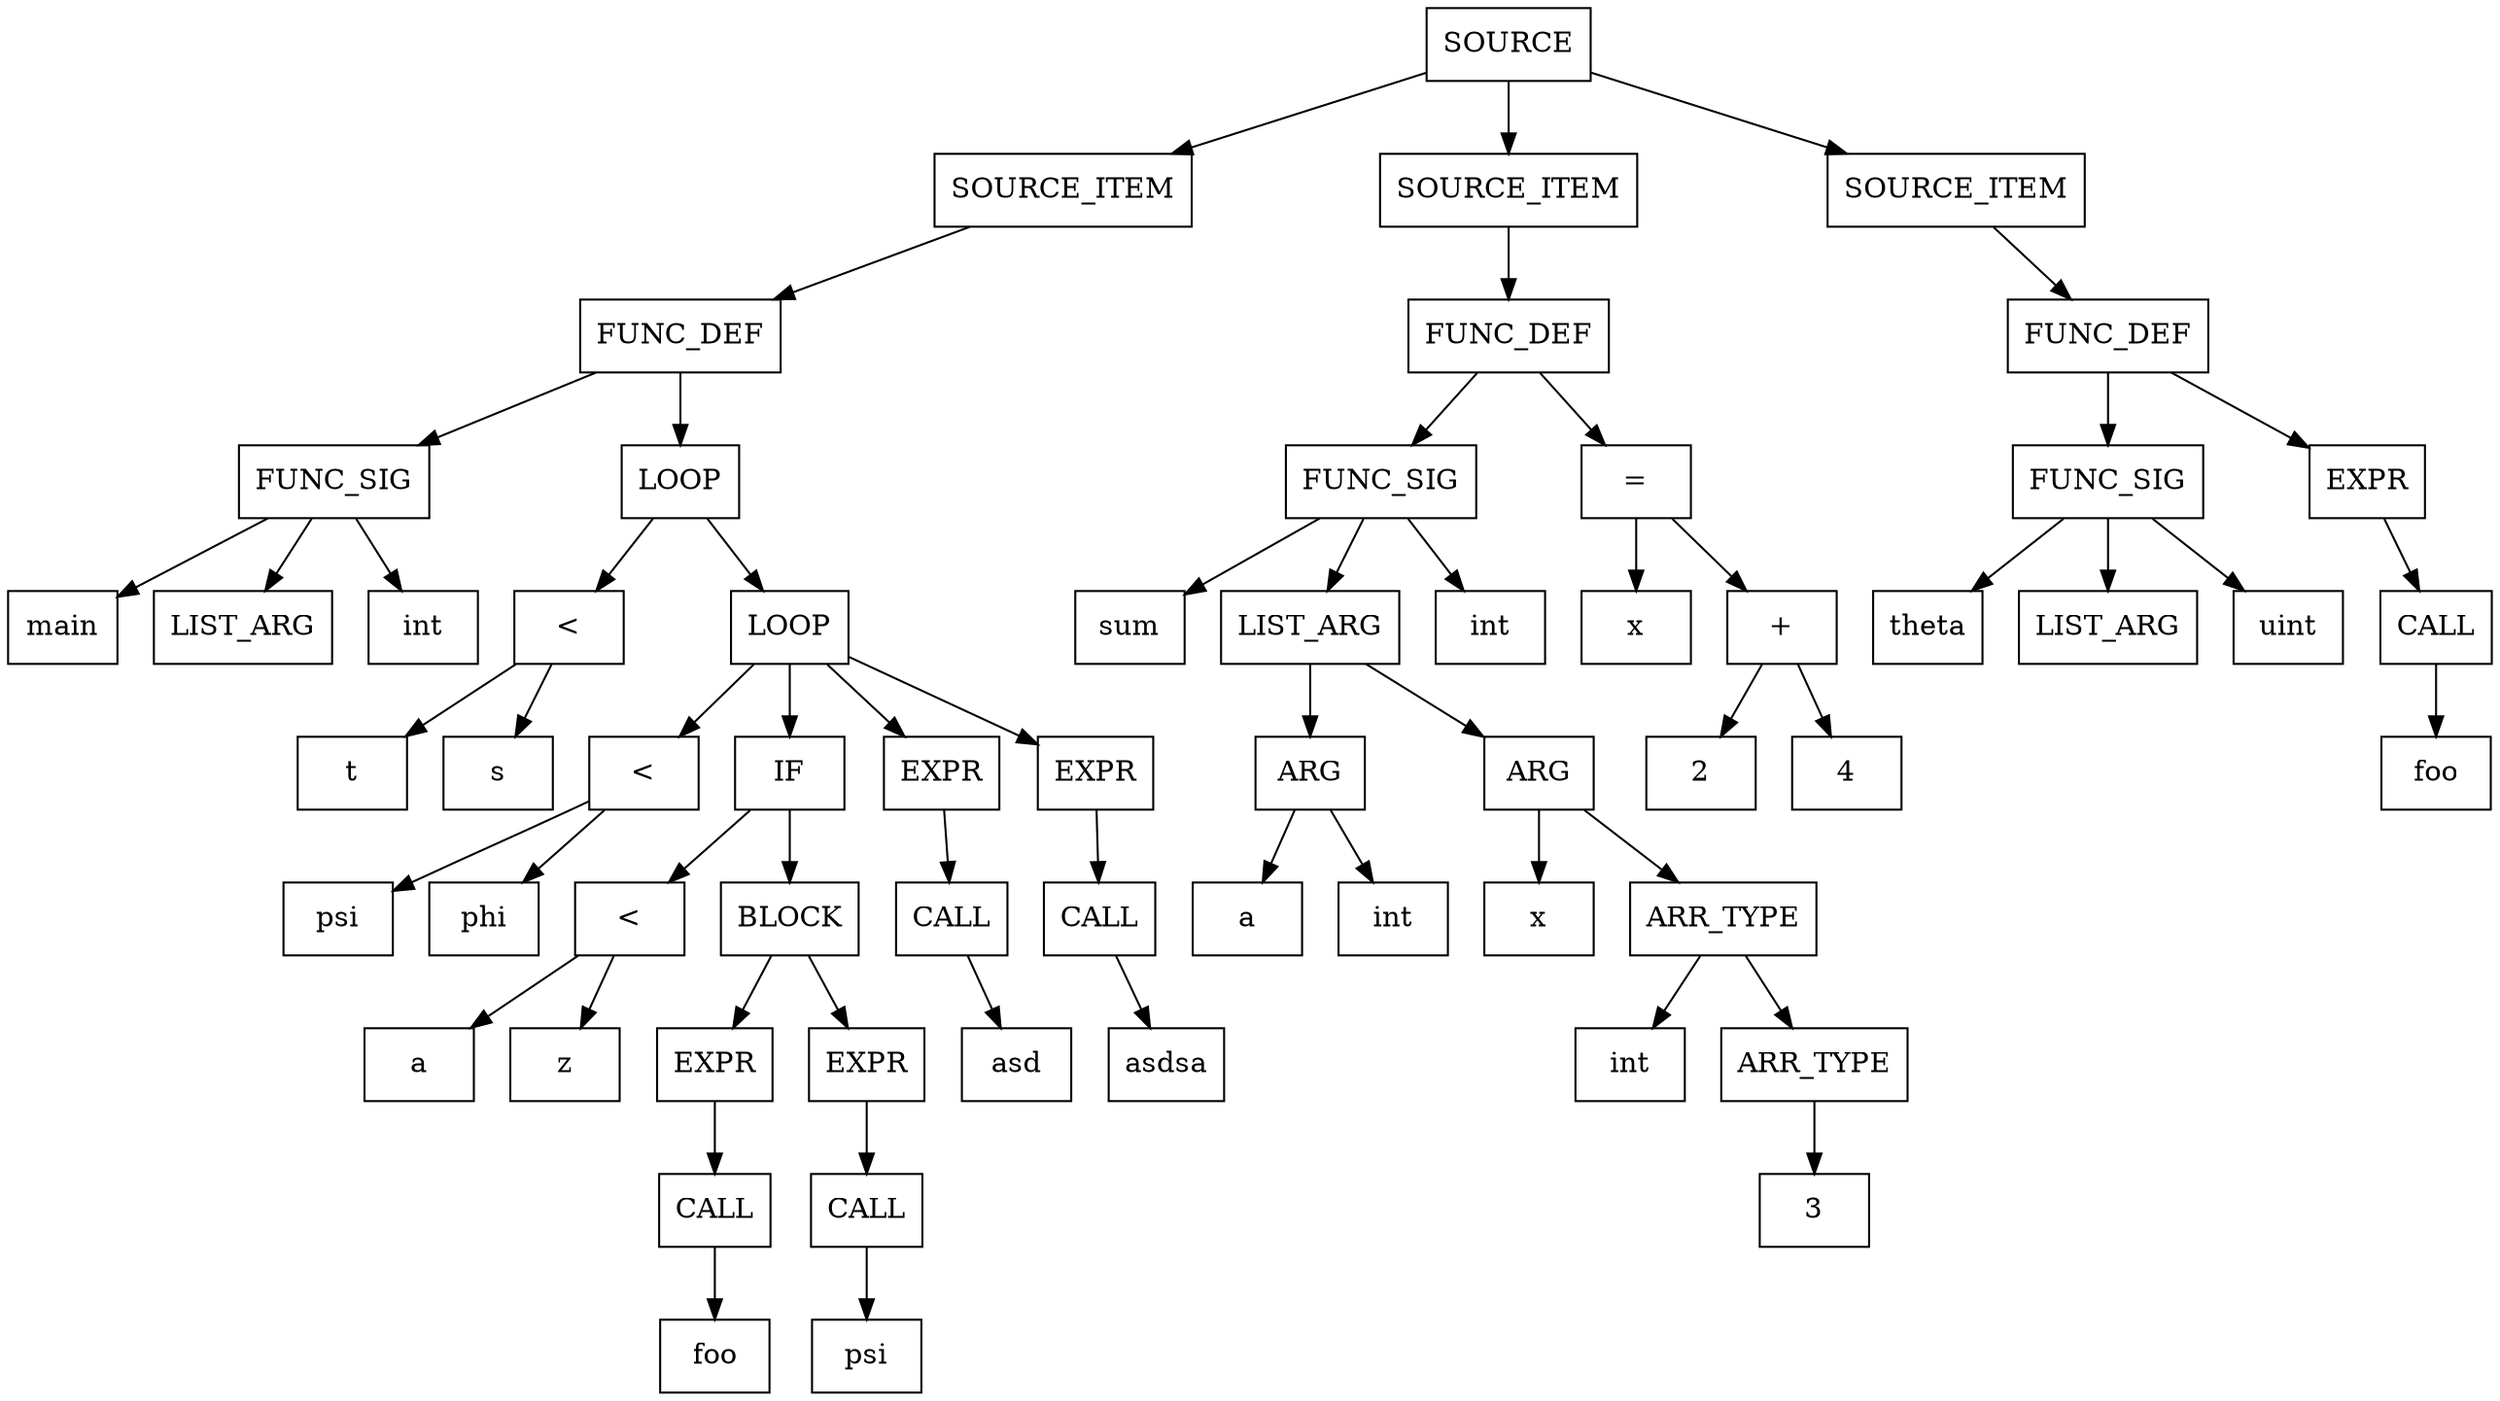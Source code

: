 digraph AST {
    node [shape=box];
    cluster_0_node1423200512 [label="SOURCE"];
    cluster_0_node1423186160 [label="SOURCE_ITEM"];
    cluster_0_node1423183352 [label="FUNC_DEF"];
    cluster_0_node1423156208 [label="FUNC_SIG"];
    cluster_0_node1423155584 [label="main"];
    cluster_0_node1423155896 [label="LIST_ARG"];
    cluster_0_node1423156832 [label="int"];
    cluster_0_node1423183976 [label="LOOP"];
    cluster_0_node1423158392 [label="<"];
    cluster_0_node1423158704 [label="t"];
    cluster_0_node1423159328 [label="s"];
    cluster_0_node1423184288 [label="LOOP"];
    cluster_0_node1423160264 [label="<"];
    cluster_0_node1423160576 [label="psi"];
    cluster_0_node1423161200 [label="phi"];
    cluster_0_node1423178360 [label="IF"];
    cluster_0_node1423162136 [label="<"];
    cluster_0_node1423162448 [label="a"];
    cluster_0_node1423163072 [label="z"];
    cluster_0_node1423180232 [label="BLOCK"];
    cluster_0_node1423177112 [label="EXPR"];
    cluster_0_node1423176800 [label="CALL"];
    cluster_0_node1423176488 [label="foo"];
    cluster_0_node1423179920 [label="EXPR"];
    cluster_0_node1423179608 [label="CALL"];
    cluster_0_node1423179296 [label="psi"];
    cluster_0_node1423183040 [label="EXPR"];
    cluster_0_node1423182728 [label="CALL"];
    cluster_0_node1423182416 [label="asd"];
    cluster_0_node1423185848 [label="EXPR"];
    cluster_0_node1423185536 [label="CALL"];
    cluster_0_node1423185224 [label="asdsa"];
    cluster_0_node1423195520 [label="SOURCE_ITEM"];
    cluster_0_node1423194896 [label="FUNC_DEF"];
    cluster_0_node1423189592 [label="FUNC_SIG"];
    cluster_0_node1423188968 [label="sum"];
    cluster_0_node1423189280 [label="LIST_ARG"];
    cluster_0_node1423186472 [label="ARG"];
    cluster_0_node1423157456 [label="a"];
    cluster_0_node1423187096 [label="int"];
    cluster_0_node1423188344 [label="ARG"];
    cluster_0_node1423186784 [label="x"];
    cluster_0_node1423188656 [label="ARR_TYPE"];
    cluster_0_node1423188032 [label="int"];
    cluster_0_node1423187720 [label="ARR_TYPE"];
    cluster_0_node1423187408 [label="3"];
    cluster_0_node1423190216 [label="int"];
    cluster_0_node1423193960 [label="="];
    cluster_0_node1423193648 [label="x"];
    cluster_0_node1423194272 [label="+"];
    cluster_0_node1423194584 [label="2"];
    cluster_0_node1423195208 [label="4"];
    cluster_0_node1423200200 [label="SOURCE_ITEM"];
    cluster_0_node1423198328 [label="FUNC_DEF"];
    cluster_0_node1423196144 [label="FUNC_SIG"];
    cluster_0_node1423193336 [label="theta"];
    cluster_0_node1423195832 [label="LIST_ARG"];
    cluster_0_node1423196768 [label="uint"];
    cluster_0_node1423199888 [label="EXPR"];
    cluster_0_node1423199576 [label="CALL"];
    cluster_0_node1423199264 [label="foo"];
    cluster_0_node1423200512 -> cluster_0_node1423186160;
    cluster_0_node1423186160 -> cluster_0_node1423183352;
    cluster_0_node1423183352 -> cluster_0_node1423156208;
    cluster_0_node1423156208 -> cluster_0_node1423155584;
    cluster_0_node1423156208 -> cluster_0_node1423155896;
    cluster_0_node1423156208 -> cluster_0_node1423156832;
    cluster_0_node1423183352 -> cluster_0_node1423183976;
    cluster_0_node1423183976 -> cluster_0_node1423158392;
    cluster_0_node1423158392 -> cluster_0_node1423158704;
    cluster_0_node1423158392 -> cluster_0_node1423159328;
    cluster_0_node1423183976 -> cluster_0_node1423184288;
    cluster_0_node1423184288 -> cluster_0_node1423160264;
    cluster_0_node1423160264 -> cluster_0_node1423160576;
    cluster_0_node1423160264 -> cluster_0_node1423161200;
    cluster_0_node1423184288 -> cluster_0_node1423178360;
    cluster_0_node1423178360 -> cluster_0_node1423162136;
    cluster_0_node1423162136 -> cluster_0_node1423162448;
    cluster_0_node1423162136 -> cluster_0_node1423163072;
    cluster_0_node1423178360 -> cluster_0_node1423180232;
    cluster_0_node1423180232 -> cluster_0_node1423177112;
    cluster_0_node1423177112 -> cluster_0_node1423176800;
    cluster_0_node1423176800 -> cluster_0_node1423176488;
    cluster_0_node1423180232 -> cluster_0_node1423179920;
    cluster_0_node1423179920 -> cluster_0_node1423179608;
    cluster_0_node1423179608 -> cluster_0_node1423179296;
    cluster_0_node1423184288 -> cluster_0_node1423183040;
    cluster_0_node1423183040 -> cluster_0_node1423182728;
    cluster_0_node1423182728 -> cluster_0_node1423182416;
    cluster_0_node1423184288 -> cluster_0_node1423185848;
    cluster_0_node1423185848 -> cluster_0_node1423185536;
    cluster_0_node1423185536 -> cluster_0_node1423185224;
    cluster_0_node1423200512 -> cluster_0_node1423195520;
    cluster_0_node1423195520 -> cluster_0_node1423194896;
    cluster_0_node1423194896 -> cluster_0_node1423189592;
    cluster_0_node1423189592 -> cluster_0_node1423188968;
    cluster_0_node1423189592 -> cluster_0_node1423189280;
    cluster_0_node1423189280 -> cluster_0_node1423186472;
    cluster_0_node1423186472 -> cluster_0_node1423157456;
    cluster_0_node1423186472 -> cluster_0_node1423187096;
    cluster_0_node1423189280 -> cluster_0_node1423188344;
    cluster_0_node1423188344 -> cluster_0_node1423186784;
    cluster_0_node1423188344 -> cluster_0_node1423188656;
    cluster_0_node1423188656 -> cluster_0_node1423188032;
    cluster_0_node1423188656 -> cluster_0_node1423187720;
    cluster_0_node1423187720 -> cluster_0_node1423187408;
    cluster_0_node1423189592 -> cluster_0_node1423190216;
    cluster_0_node1423194896 -> cluster_0_node1423193960;
    cluster_0_node1423193960 -> cluster_0_node1423193648;
    cluster_0_node1423193960 -> cluster_0_node1423194272;
    cluster_0_node1423194272 -> cluster_0_node1423194584;
    cluster_0_node1423194272 -> cluster_0_node1423195208;
    cluster_0_node1423200512 -> cluster_0_node1423200200;
    cluster_0_node1423200200 -> cluster_0_node1423198328;
    cluster_0_node1423198328 -> cluster_0_node1423196144;
    cluster_0_node1423196144 -> cluster_0_node1423193336;
    cluster_0_node1423196144 -> cluster_0_node1423195832;
    cluster_0_node1423196144 -> cluster_0_node1423196768;
    cluster_0_node1423198328 -> cluster_0_node1423199888;
    cluster_0_node1423199888 -> cluster_0_node1423199576;
    cluster_0_node1423199576 -> cluster_0_node1423199264;
}
